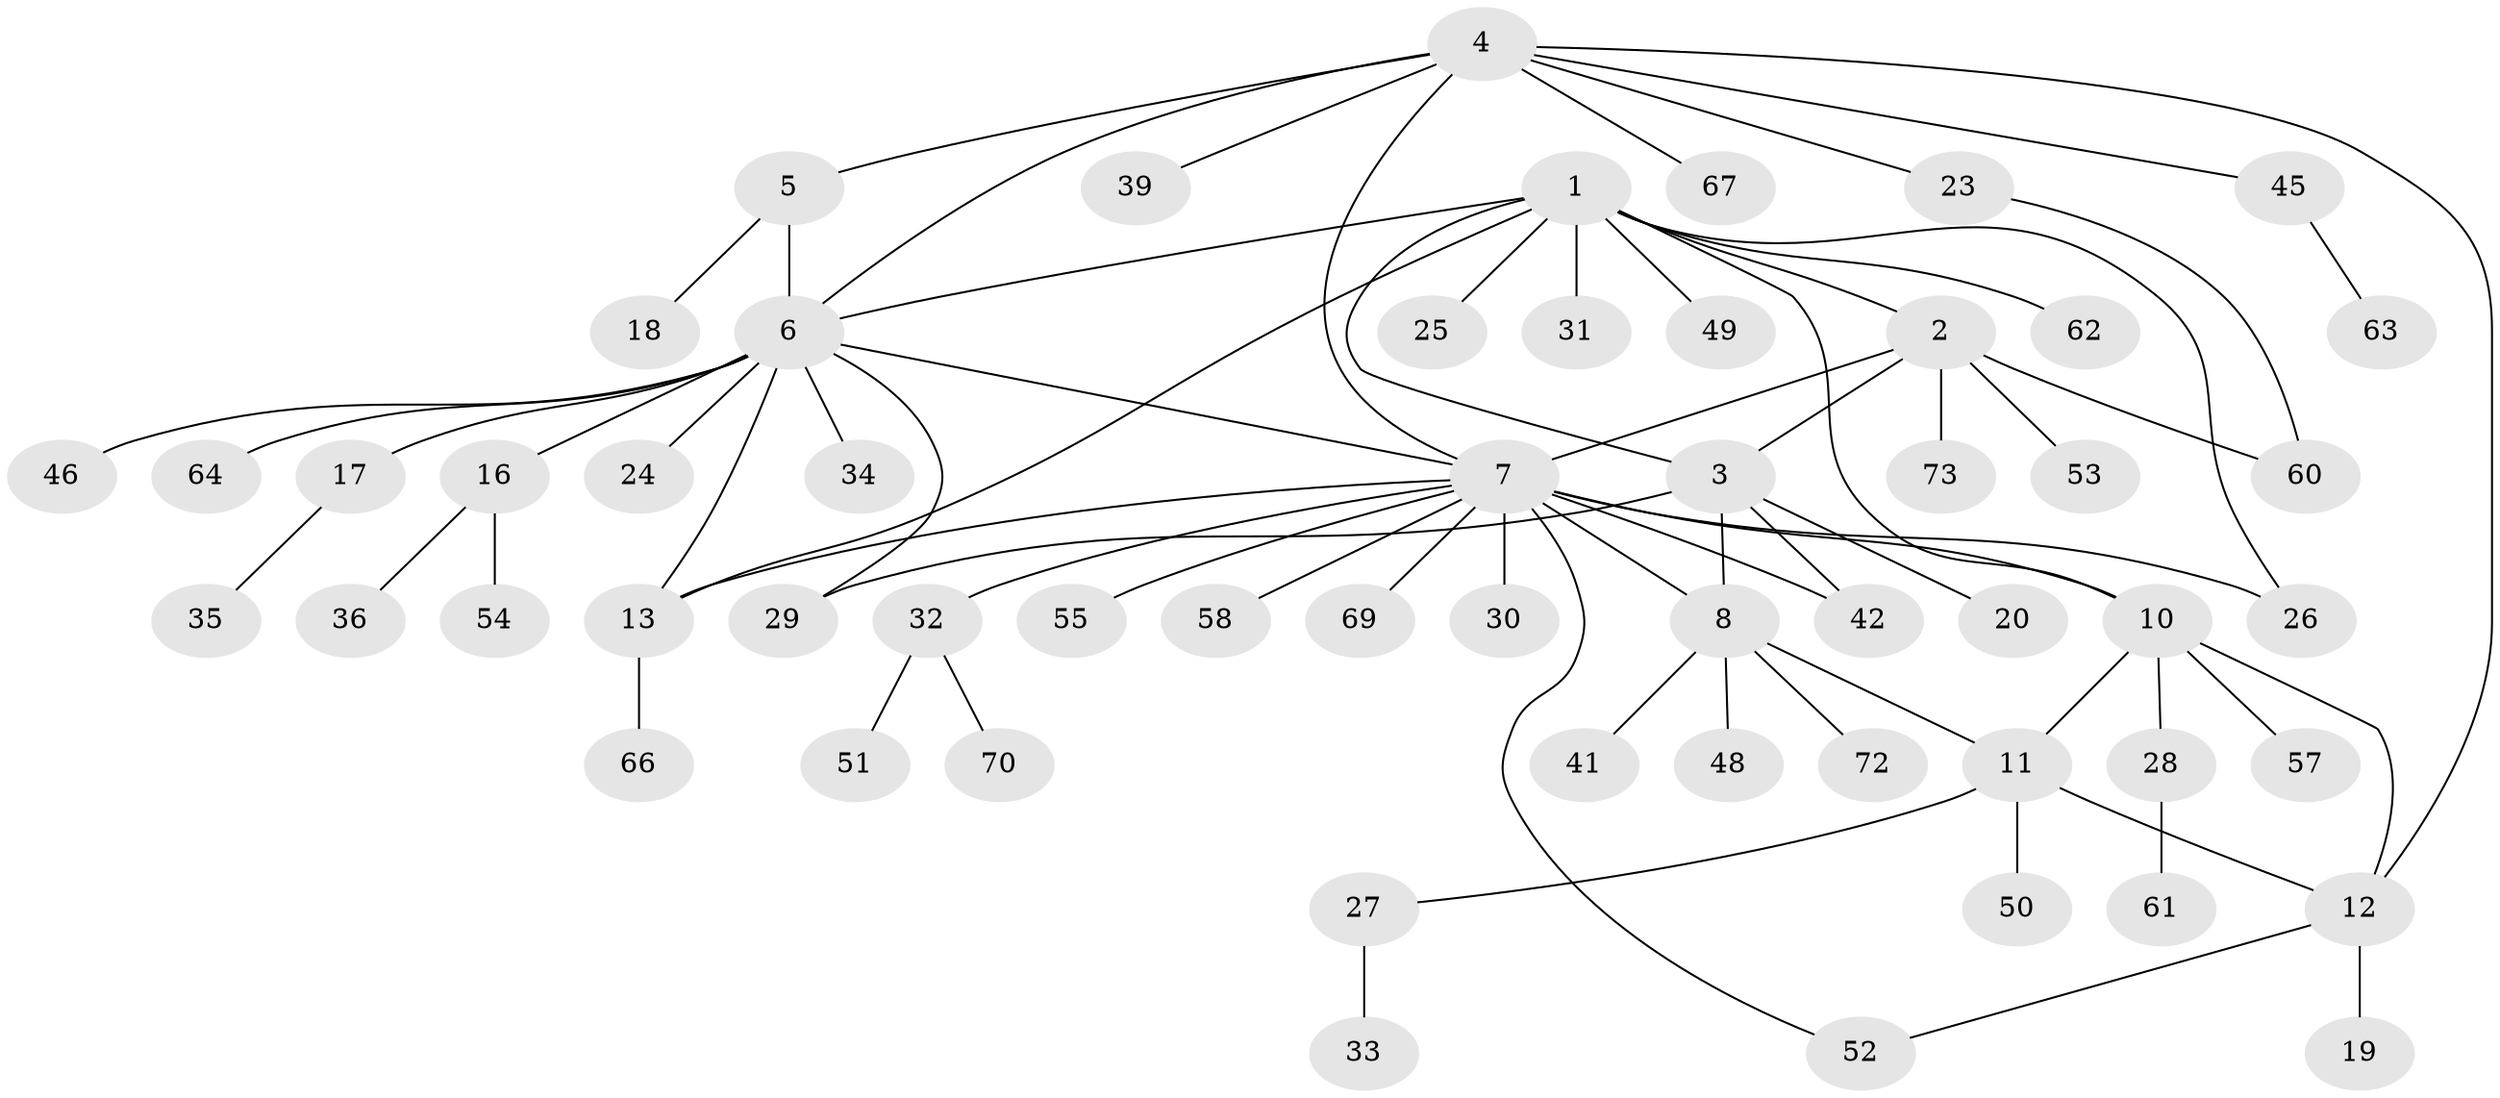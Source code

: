 // original degree distribution, {11: 0.0136986301369863, 5: 0.0273972602739726, 6: 0.0547945205479452, 9: 0.0136986301369863, 4: 0.0684931506849315, 10: 0.0273972602739726, 7: 0.0136986301369863, 3: 0.0410958904109589, 2: 0.1917808219178082, 1: 0.547945205479452}
// Generated by graph-tools (version 1.1) at 2025/42/03/06/25 10:42:07]
// undirected, 57 vertices, 72 edges
graph export_dot {
graph [start="1"]
  node [color=gray90,style=filled];
  1 [super="+37"];
  2 [super="+59"];
  3 [super="+65"];
  4 [super="+40"];
  5 [super="+44"];
  6 [super="+14"];
  7 [super="+15"];
  8 [super="+9"];
  10 [super="+21"];
  11 [super="+22"];
  12 [super="+68"];
  13;
  16;
  17;
  18;
  19;
  20;
  23 [super="+43"];
  24;
  25 [super="+47"];
  26;
  27;
  28;
  29;
  30 [super="+38"];
  31;
  32 [super="+56"];
  33;
  34;
  35;
  36;
  39;
  41;
  42;
  45;
  46;
  48;
  49;
  50;
  51;
  52;
  53;
  54;
  55;
  57;
  58;
  60;
  61;
  62;
  63;
  64;
  66 [super="+71"];
  67;
  69;
  70;
  72;
  73;
  1 -- 2;
  1 -- 3;
  1 -- 6;
  1 -- 10;
  1 -- 13;
  1 -- 25;
  1 -- 26;
  1 -- 31;
  1 -- 49;
  1 -- 62;
  2 -- 3;
  2 -- 53;
  2 -- 73;
  2 -- 60;
  2 -- 7;
  3 -- 8;
  3 -- 20;
  3 -- 42;
  3 -- 29;
  4 -- 5;
  4 -- 6;
  4 -- 7;
  4 -- 12;
  4 -- 23;
  4 -- 39;
  4 -- 45;
  4 -- 67;
  5 -- 6;
  5 -- 18;
  6 -- 64;
  6 -- 34;
  6 -- 13;
  6 -- 46;
  6 -- 16;
  6 -- 17;
  6 -- 24;
  6 -- 29;
  6 -- 7;
  7 -- 8 [weight=2];
  7 -- 26;
  7 -- 30;
  7 -- 52;
  7 -- 55;
  7 -- 69;
  7 -- 32;
  7 -- 42;
  7 -- 58;
  7 -- 10;
  7 -- 13;
  8 -- 11;
  8 -- 72;
  8 -- 41;
  8 -- 48;
  10 -- 11;
  10 -- 12;
  10 -- 57;
  10 -- 28;
  11 -- 12;
  11 -- 27;
  11 -- 50;
  12 -- 19;
  12 -- 52;
  13 -- 66;
  16 -- 36;
  16 -- 54;
  17 -- 35;
  23 -- 60;
  27 -- 33;
  28 -- 61;
  32 -- 51;
  32 -- 70;
  45 -- 63;
}
